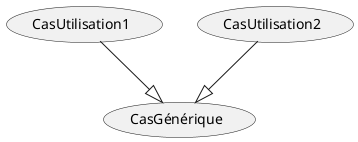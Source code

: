 @startuml
skinparam backgroundcolor transparent
usecase CasGénérique
usecase CasUtilisation1
usecase CasUtilisation2


CasUtilisation1 --|> CasGénérique
CasUtilisation2 --|> CasGénérique

@enduml
